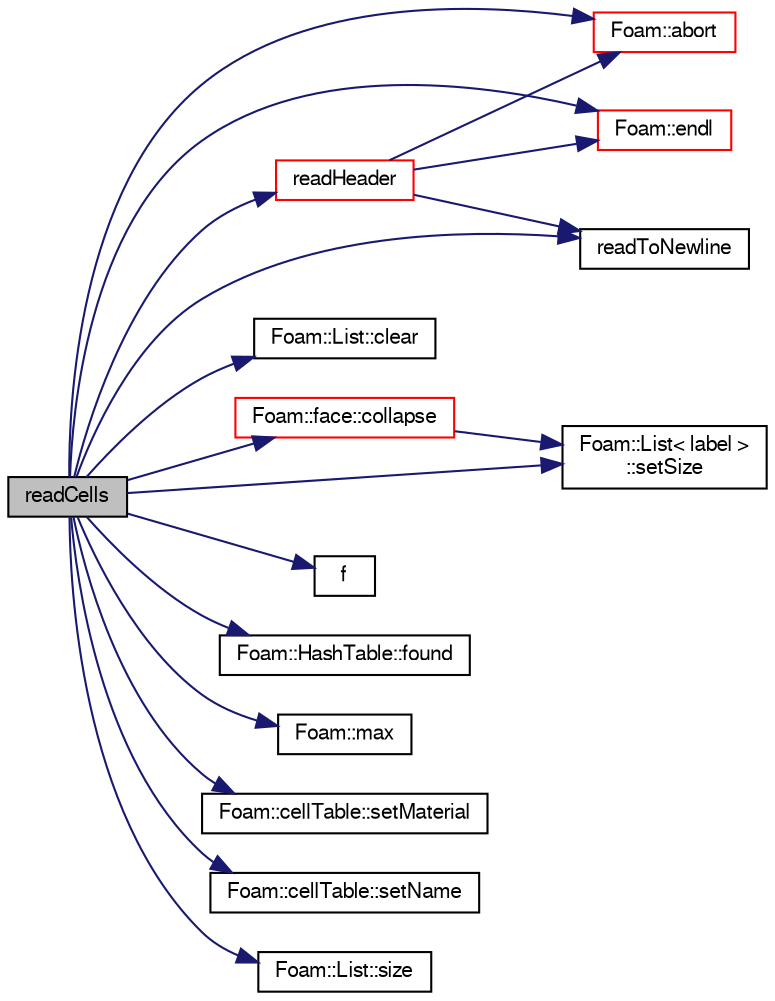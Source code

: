digraph "readCells"
{
  bgcolor="transparent";
  edge [fontname="FreeSans",fontsize="10",labelfontname="FreeSans",labelfontsize="10"];
  node [fontname="FreeSans",fontsize="10",shape=record];
  rankdir="LR";
  Node470 [label="readCells",height=0.2,width=0.4,color="black", fillcolor="grey75", style="filled", fontcolor="black"];
  Node470 -> Node471 [color="midnightblue",fontsize="10",style="solid",fontname="FreeSans"];
  Node471 [label="Foam::abort",height=0.2,width=0.4,color="red",URL="$a21124.html#a447107a607d03e417307c203fa5fb44b"];
  Node470 -> Node514 [color="midnightblue",fontsize="10",style="solid",fontname="FreeSans"];
  Node514 [label="Foam::List::clear",height=0.2,width=0.4,color="black",URL="$a25694.html#ac8bb3912a3ce86b15842e79d0b421204",tooltip="Clear the list, i.e. set size to zero. "];
  Node470 -> Node515 [color="midnightblue",fontsize="10",style="solid",fontname="FreeSans"];
  Node515 [label="Foam::face::collapse",height=0.2,width=0.4,color="red",URL="$a27218.html#aa7b180812fb980c853b0897c503211fe",tooltip="Collapse face by removing duplicate point labels. "];
  Node515 -> Node517 [color="midnightblue",fontsize="10",style="solid",fontname="FreeSans"];
  Node517 [label="Foam::List\< label \>\l::setSize",height=0.2,width=0.4,color="black",URL="$a25694.html#aedb985ffeaf1bdbfeccc2a8730405703",tooltip="Reset size of List. "];
  Node470 -> Node479 [color="midnightblue",fontsize="10",style="solid",fontname="FreeSans"];
  Node479 [label="Foam::endl",height=0.2,width=0.4,color="red",URL="$a21124.html#a2db8fe02a0d3909e9351bb4275b23ce4",tooltip="Add newline and flush stream. "];
  Node470 -> Node519 [color="midnightblue",fontsize="10",style="solid",fontname="FreeSans"];
  Node519 [label="f",height=0.2,width=0.4,color="black",URL="$a17900.html#a888be93833ac7a23170555c69c690288"];
  Node470 -> Node520 [color="midnightblue",fontsize="10",style="solid",fontname="FreeSans"];
  Node520 [label="Foam::HashTable::found",height=0.2,width=0.4,color="black",URL="$a25702.html#a9a7a02c333e3e98344a1e5b891c4d985",tooltip="Return true if hashedEntry is found in table. "];
  Node470 -> Node521 [color="midnightblue",fontsize="10",style="solid",fontname="FreeSans"];
  Node521 [label="Foam::max",height=0.2,width=0.4,color="black",URL="$a21124.html#ac993e906cf2774ae77e666bc24e81733"];
  Node470 -> Node522 [color="midnightblue",fontsize="10",style="solid",fontname="FreeSans"];
  Node522 [label="readHeader",height=0.2,width=0.4,color="red",URL="$a21334.html#a5beda48cb9728cd30a1a100a77e7f17c",tooltip="Read header. "];
  Node522 -> Node471 [color="midnightblue",fontsize="10",style="solid",fontname="FreeSans"];
  Node522 -> Node524 [color="midnightblue",fontsize="10",style="solid",fontname="FreeSans"];
  Node524 [label="readToNewline",height=0.2,width=0.4,color="black",URL="$a21334.html#ae72d0c96713e0a9f3a9e7e24df74c47f",tooltip="Read and discard to newline. "];
  Node522 -> Node479 [color="midnightblue",fontsize="10",style="solid",fontname="FreeSans"];
  Node470 -> Node524 [color="midnightblue",fontsize="10",style="solid",fontname="FreeSans"];
  Node470 -> Node525 [color="midnightblue",fontsize="10",style="solid",fontname="FreeSans"];
  Node525 [label="Foam::cellTable::setMaterial",height=0.2,width=0.4,color="black",URL="$a21342.html#a14e9563d877731fe1f2b9c4dab09fadf",tooltip="Assign material Type. "];
  Node470 -> Node526 [color="midnightblue",fontsize="10",style="solid",fontname="FreeSans"];
  Node526 [label="Foam::cellTable::setName",height=0.2,width=0.4,color="black",URL="$a21342.html#aa3d77040d26e0f1b0c5806b2137eba76",tooltip="Assign name. "];
  Node470 -> Node517 [color="midnightblue",fontsize="10",style="solid",fontname="FreeSans"];
  Node470 -> Node527 [color="midnightblue",fontsize="10",style="solid",fontname="FreeSans"];
  Node527 [label="Foam::List::size",height=0.2,width=0.4,color="black",URL="$a25694.html#a8a5f6fa29bd4b500caf186f60245b384",tooltip="Override size to be inconsistent with allocated storage. "];
}
